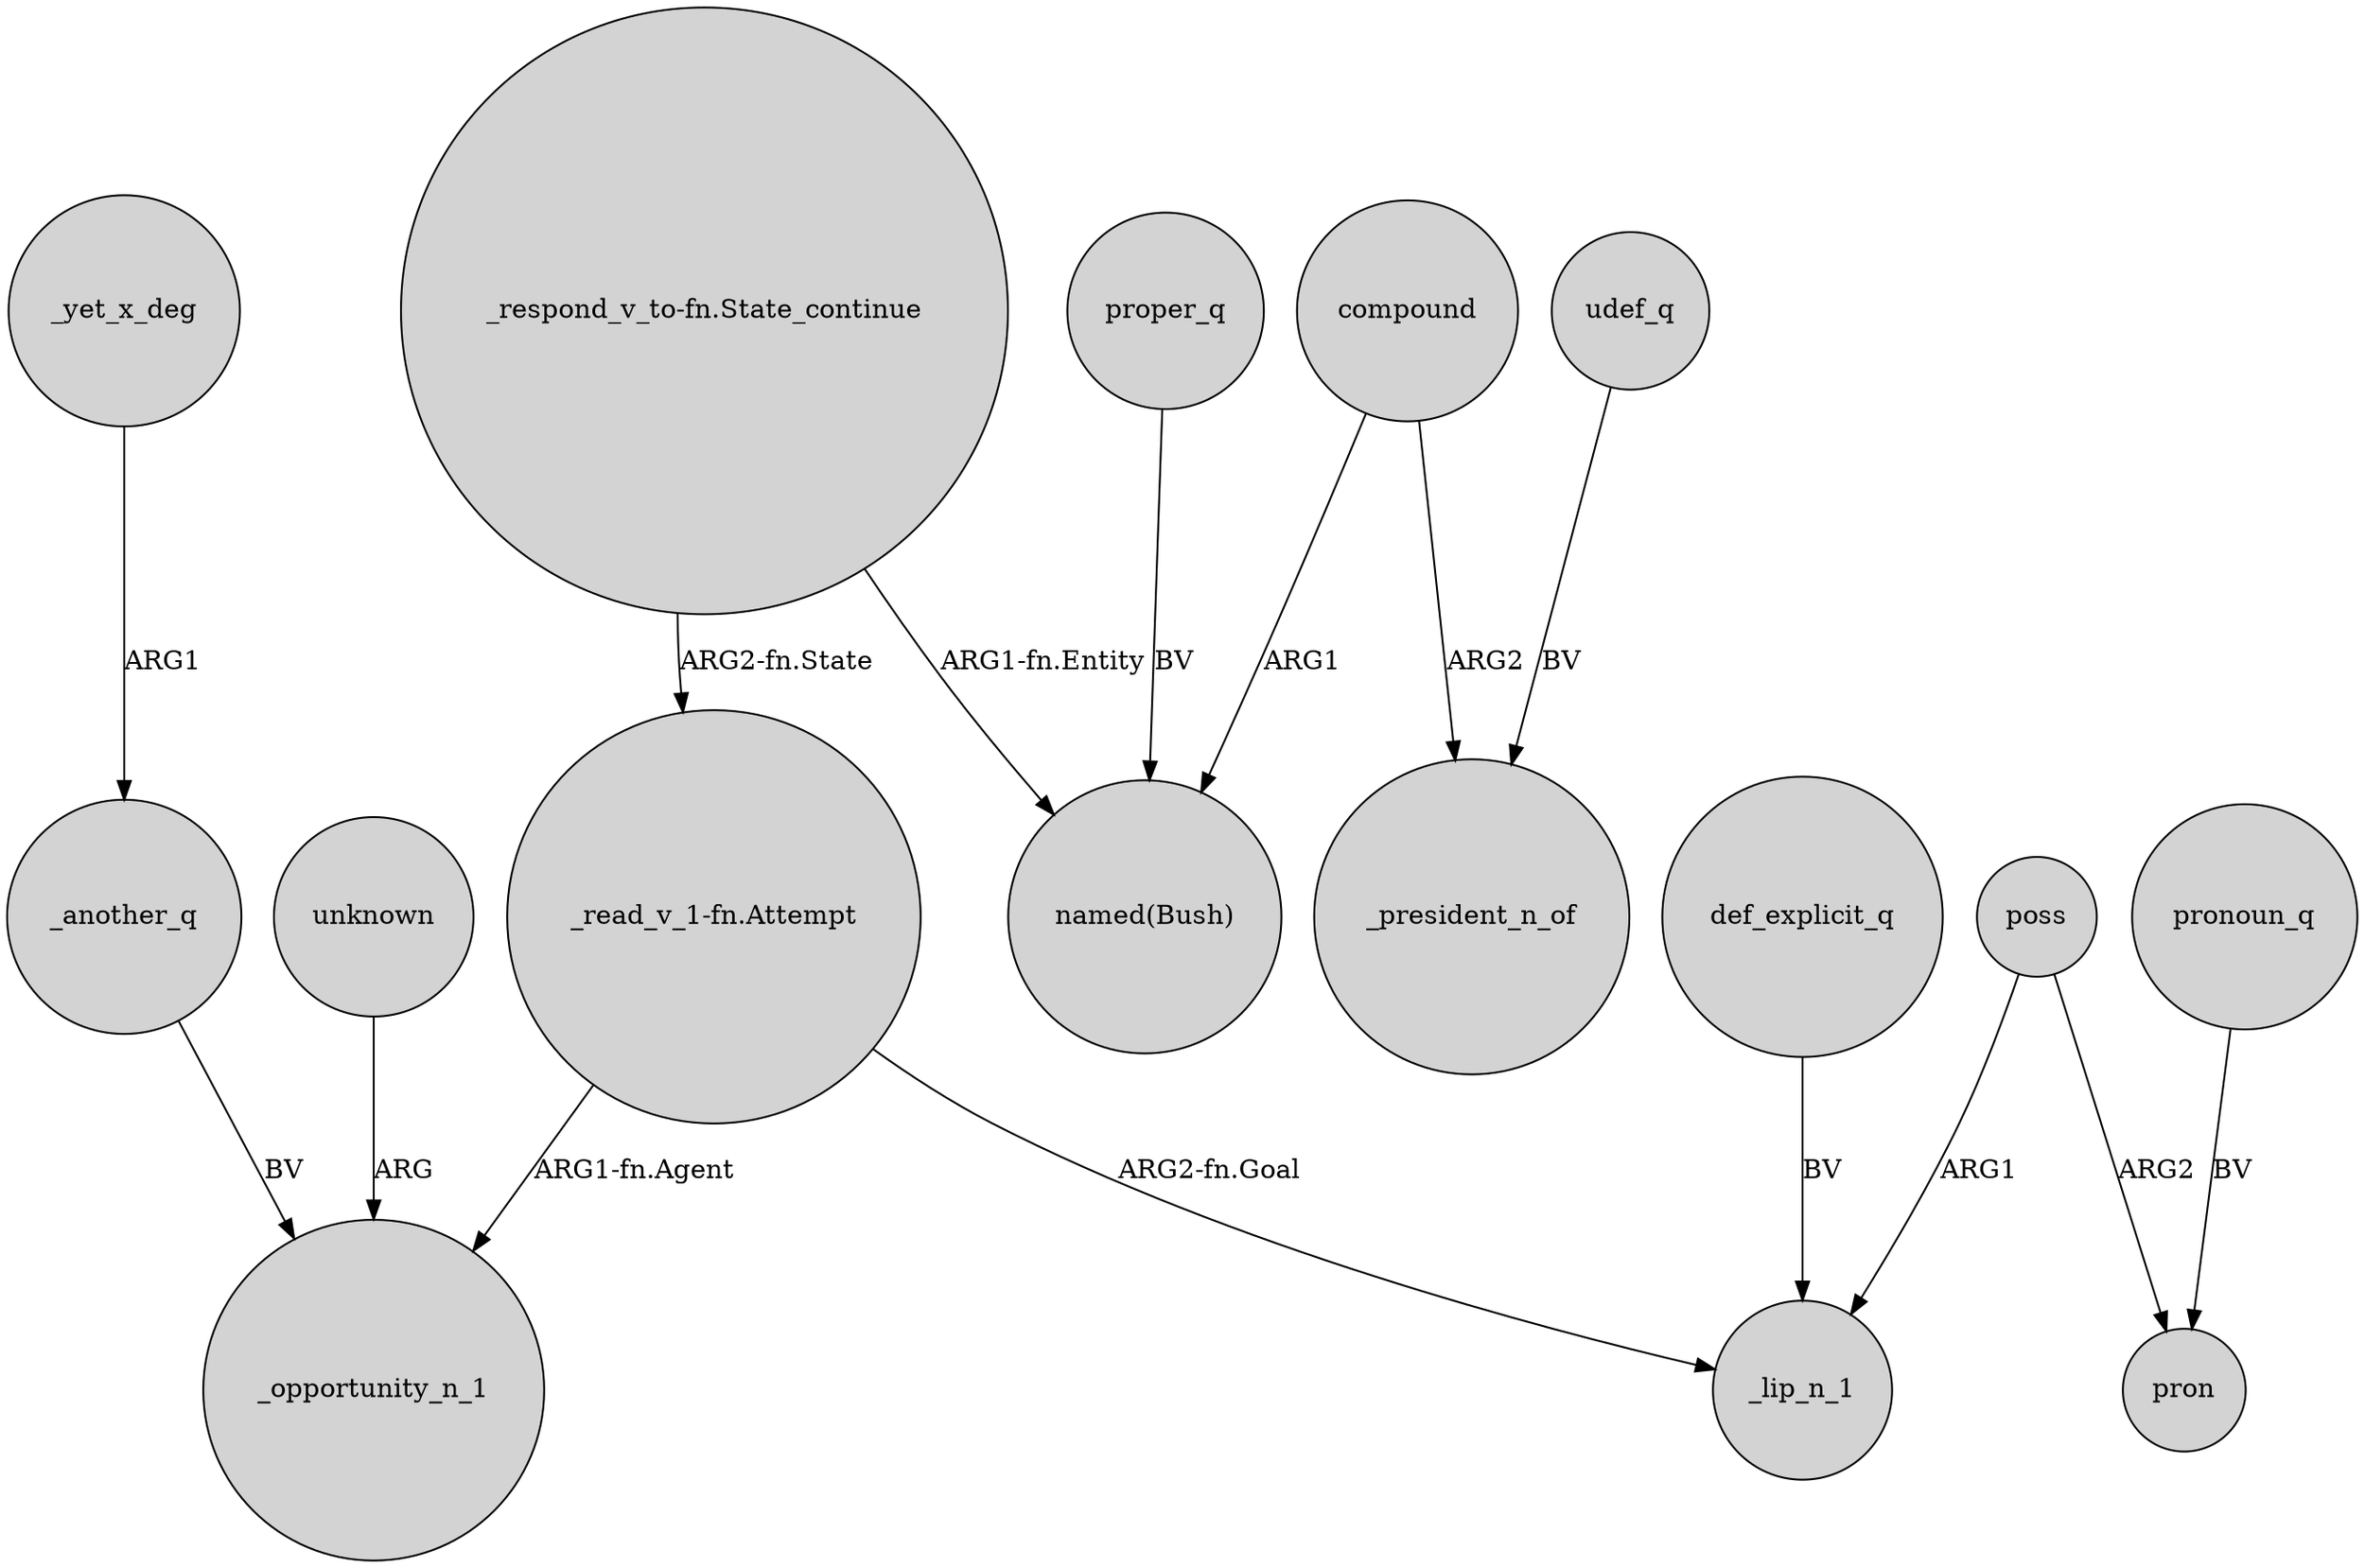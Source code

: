 digraph {
	node [shape=circle style=filled]
	"_respond_v_to-fn.State_continue" -> "named(Bush)" [label="ARG1-fn.Entity"]
	"_respond_v_to-fn.State_continue" -> "_read_v_1-fn.Attempt" [label="ARG2-fn.State"]
	"_read_v_1-fn.Attempt" -> _opportunity_n_1 [label="ARG1-fn.Agent"]
	def_explicit_q -> _lip_n_1 [label=BV]
	_yet_x_deg -> _another_q [label=ARG1]
	compound -> _president_n_of [label=ARG2]
	poss -> _lip_n_1 [label=ARG1]
	udef_q -> _president_n_of [label=BV]
	_another_q -> _opportunity_n_1 [label=BV]
	unknown -> _opportunity_n_1 [label=ARG]
	proper_q -> "named(Bush)" [label=BV]
	pronoun_q -> pron [label=BV]
	compound -> "named(Bush)" [label=ARG1]
	"_read_v_1-fn.Attempt" -> _lip_n_1 [label="ARG2-fn.Goal"]
	poss -> pron [label=ARG2]
}
